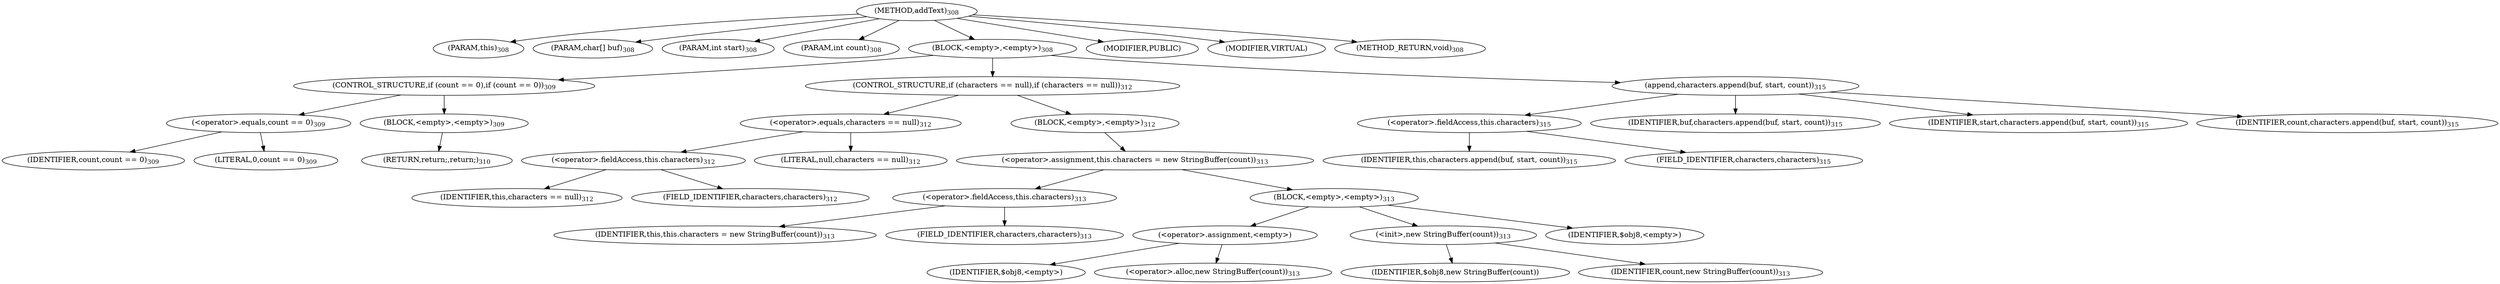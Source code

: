 digraph "addText" {  
"461" [label = <(METHOD,addText)<SUB>308</SUB>> ]
"462" [label = <(PARAM,this)<SUB>308</SUB>> ]
"463" [label = <(PARAM,char[] buf)<SUB>308</SUB>> ]
"464" [label = <(PARAM,int start)<SUB>308</SUB>> ]
"465" [label = <(PARAM,int count)<SUB>308</SUB>> ]
"466" [label = <(BLOCK,&lt;empty&gt;,&lt;empty&gt;)<SUB>308</SUB>> ]
"467" [label = <(CONTROL_STRUCTURE,if (count == 0),if (count == 0))<SUB>309</SUB>> ]
"468" [label = <(&lt;operator&gt;.equals,count == 0)<SUB>309</SUB>> ]
"469" [label = <(IDENTIFIER,count,count == 0)<SUB>309</SUB>> ]
"470" [label = <(LITERAL,0,count == 0)<SUB>309</SUB>> ]
"471" [label = <(BLOCK,&lt;empty&gt;,&lt;empty&gt;)<SUB>309</SUB>> ]
"472" [label = <(RETURN,return;,return;)<SUB>310</SUB>> ]
"473" [label = <(CONTROL_STRUCTURE,if (characters == null),if (characters == null))<SUB>312</SUB>> ]
"474" [label = <(&lt;operator&gt;.equals,characters == null)<SUB>312</SUB>> ]
"475" [label = <(&lt;operator&gt;.fieldAccess,this.characters)<SUB>312</SUB>> ]
"476" [label = <(IDENTIFIER,this,characters == null)<SUB>312</SUB>> ]
"477" [label = <(FIELD_IDENTIFIER,characters,characters)<SUB>312</SUB>> ]
"478" [label = <(LITERAL,null,characters == null)<SUB>312</SUB>> ]
"479" [label = <(BLOCK,&lt;empty&gt;,&lt;empty&gt;)<SUB>312</SUB>> ]
"480" [label = <(&lt;operator&gt;.assignment,this.characters = new StringBuffer(count))<SUB>313</SUB>> ]
"481" [label = <(&lt;operator&gt;.fieldAccess,this.characters)<SUB>313</SUB>> ]
"482" [label = <(IDENTIFIER,this,this.characters = new StringBuffer(count))<SUB>313</SUB>> ]
"483" [label = <(FIELD_IDENTIFIER,characters,characters)<SUB>313</SUB>> ]
"484" [label = <(BLOCK,&lt;empty&gt;,&lt;empty&gt;)<SUB>313</SUB>> ]
"485" [label = <(&lt;operator&gt;.assignment,&lt;empty&gt;)> ]
"486" [label = <(IDENTIFIER,$obj8,&lt;empty&gt;)> ]
"487" [label = <(&lt;operator&gt;.alloc,new StringBuffer(count))<SUB>313</SUB>> ]
"488" [label = <(&lt;init&gt;,new StringBuffer(count))<SUB>313</SUB>> ]
"489" [label = <(IDENTIFIER,$obj8,new StringBuffer(count))> ]
"490" [label = <(IDENTIFIER,count,new StringBuffer(count))<SUB>313</SUB>> ]
"491" [label = <(IDENTIFIER,$obj8,&lt;empty&gt;)> ]
"492" [label = <(append,characters.append(buf, start, count))<SUB>315</SUB>> ]
"493" [label = <(&lt;operator&gt;.fieldAccess,this.characters)<SUB>315</SUB>> ]
"494" [label = <(IDENTIFIER,this,characters.append(buf, start, count))<SUB>315</SUB>> ]
"495" [label = <(FIELD_IDENTIFIER,characters,characters)<SUB>315</SUB>> ]
"496" [label = <(IDENTIFIER,buf,characters.append(buf, start, count))<SUB>315</SUB>> ]
"497" [label = <(IDENTIFIER,start,characters.append(buf, start, count))<SUB>315</SUB>> ]
"498" [label = <(IDENTIFIER,count,characters.append(buf, start, count))<SUB>315</SUB>> ]
"499" [label = <(MODIFIER,PUBLIC)> ]
"500" [label = <(MODIFIER,VIRTUAL)> ]
"501" [label = <(METHOD_RETURN,void)<SUB>308</SUB>> ]
  "461" -> "462" 
  "461" -> "463" 
  "461" -> "464" 
  "461" -> "465" 
  "461" -> "466" 
  "461" -> "499" 
  "461" -> "500" 
  "461" -> "501" 
  "466" -> "467" 
  "466" -> "473" 
  "466" -> "492" 
  "467" -> "468" 
  "467" -> "471" 
  "468" -> "469" 
  "468" -> "470" 
  "471" -> "472" 
  "473" -> "474" 
  "473" -> "479" 
  "474" -> "475" 
  "474" -> "478" 
  "475" -> "476" 
  "475" -> "477" 
  "479" -> "480" 
  "480" -> "481" 
  "480" -> "484" 
  "481" -> "482" 
  "481" -> "483" 
  "484" -> "485" 
  "484" -> "488" 
  "484" -> "491" 
  "485" -> "486" 
  "485" -> "487" 
  "488" -> "489" 
  "488" -> "490" 
  "492" -> "493" 
  "492" -> "496" 
  "492" -> "497" 
  "492" -> "498" 
  "493" -> "494" 
  "493" -> "495" 
}
